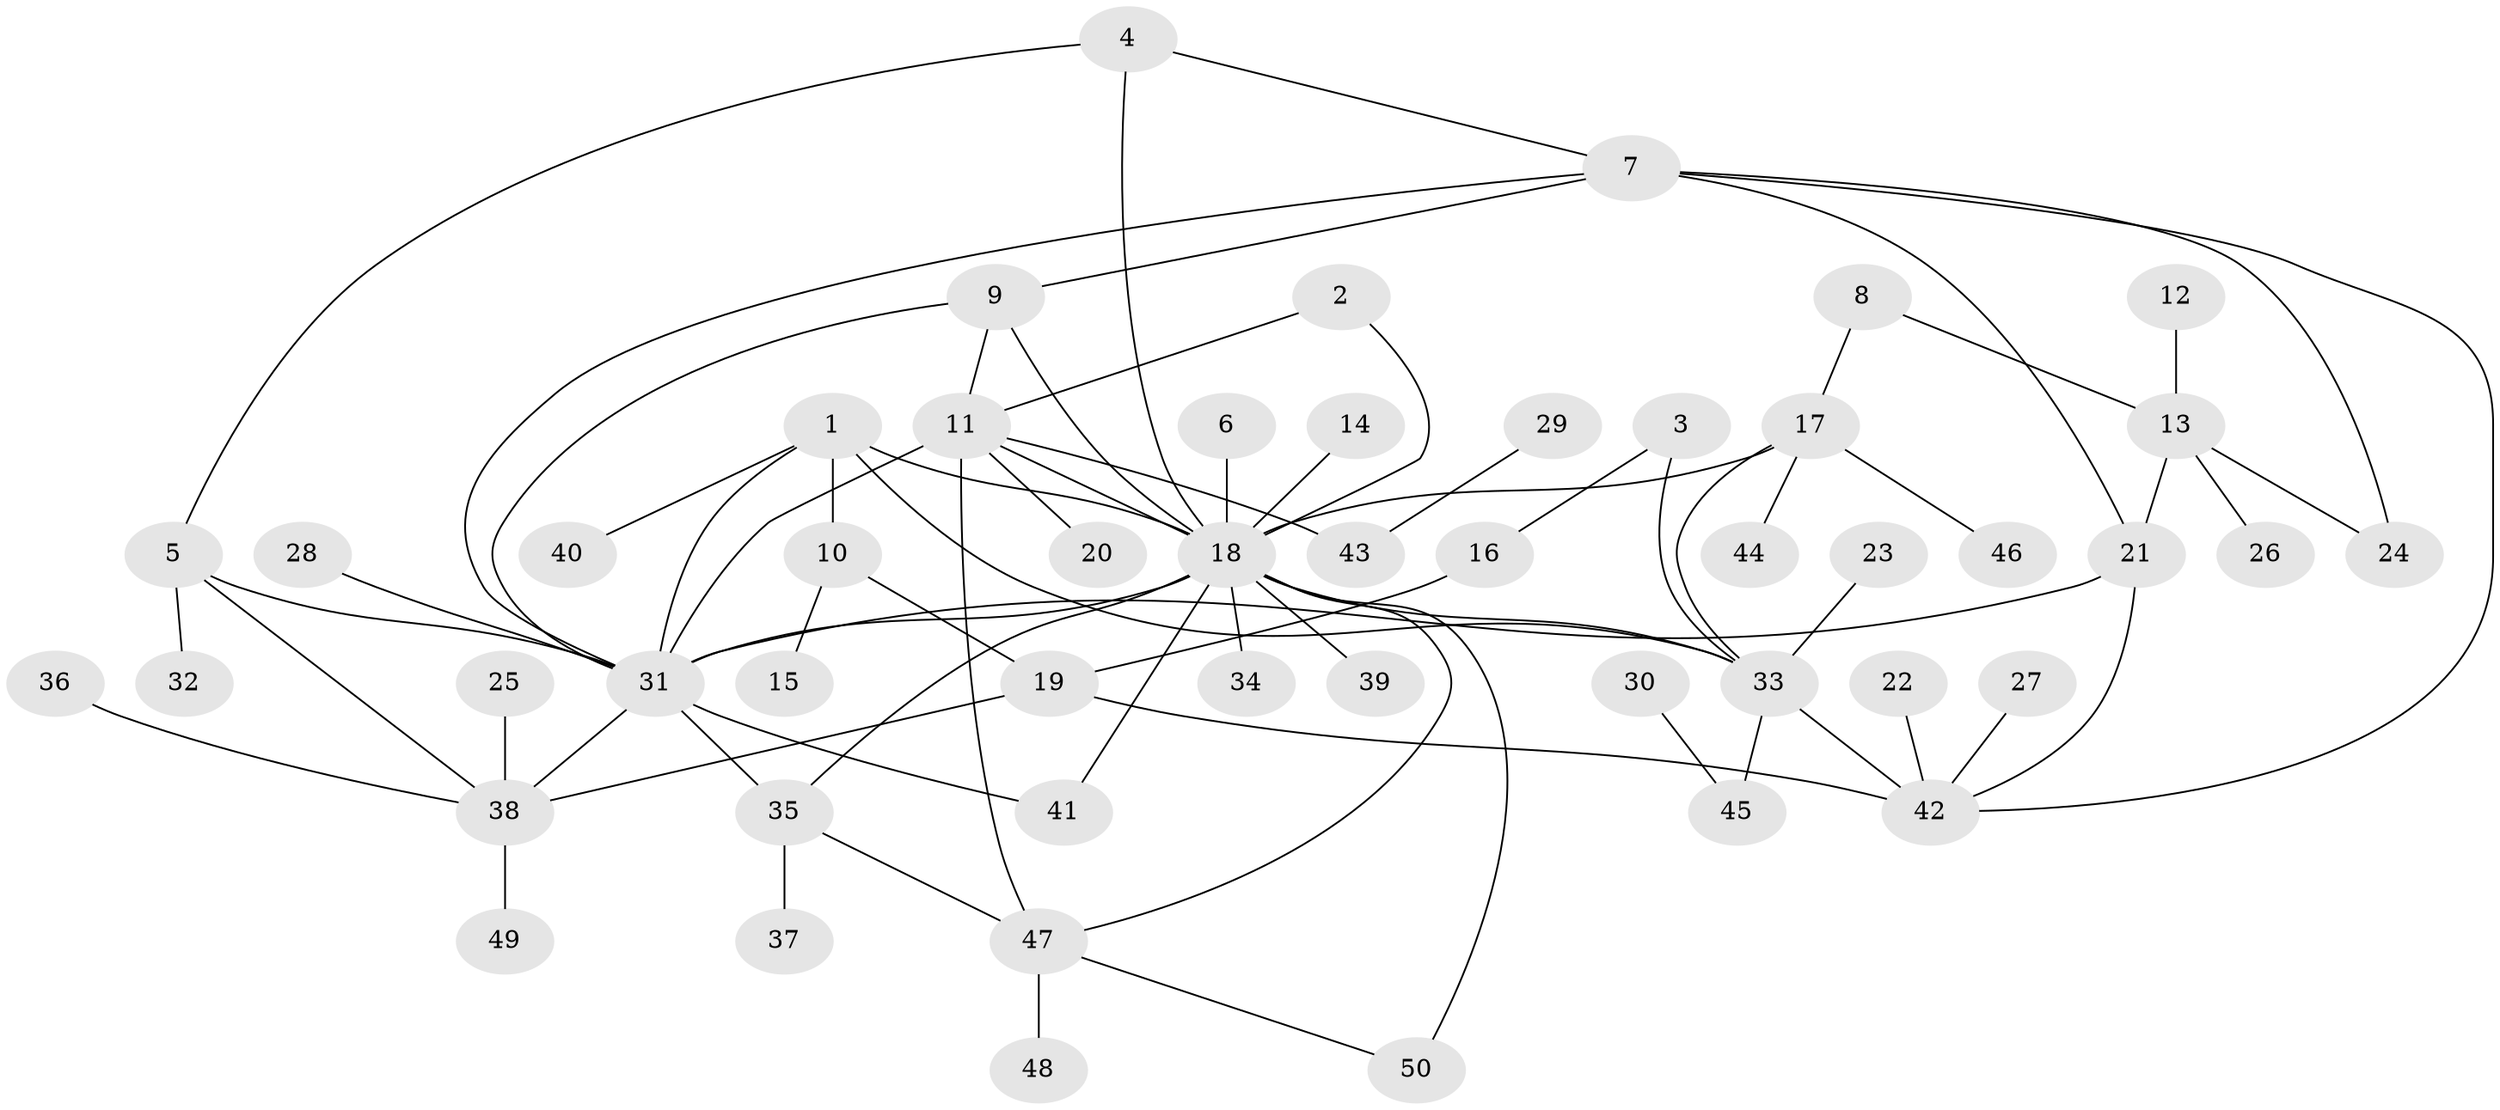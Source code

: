 // original degree distribution, {5: 0.07042253521126761, 3: 0.09859154929577464, 17: 0.014084507042253521, 16: 0.014084507042253521, 9: 0.028169014084507043, 2: 0.19718309859154928, 6: 0.056338028169014086, 1: 0.4647887323943662, 4: 0.056338028169014086}
// Generated by graph-tools (version 1.1) at 2025/36/03/04/25 23:36:43]
// undirected, 50 vertices, 73 edges
graph export_dot {
  node [color=gray90,style=filled];
  1;
  2;
  3;
  4;
  5;
  6;
  7;
  8;
  9;
  10;
  11;
  12;
  13;
  14;
  15;
  16;
  17;
  18;
  19;
  20;
  21;
  22;
  23;
  24;
  25;
  26;
  27;
  28;
  29;
  30;
  31;
  32;
  33;
  34;
  35;
  36;
  37;
  38;
  39;
  40;
  41;
  42;
  43;
  44;
  45;
  46;
  47;
  48;
  49;
  50;
  1 -- 10 [weight=1.0];
  1 -- 18 [weight=1.0];
  1 -- 31 [weight=1.0];
  1 -- 33 [weight=2.0];
  1 -- 40 [weight=1.0];
  2 -- 11 [weight=1.0];
  2 -- 18 [weight=1.0];
  3 -- 16 [weight=1.0];
  3 -- 33 [weight=1.0];
  4 -- 5 [weight=1.0];
  4 -- 7 [weight=1.0];
  4 -- 18 [weight=1.0];
  5 -- 31 [weight=1.0];
  5 -- 32 [weight=1.0];
  5 -- 38 [weight=1.0];
  6 -- 18 [weight=1.0];
  7 -- 9 [weight=1.0];
  7 -- 21 [weight=1.0];
  7 -- 24 [weight=1.0];
  7 -- 31 [weight=1.0];
  7 -- 42 [weight=1.0];
  8 -- 13 [weight=1.0];
  8 -- 17 [weight=1.0];
  9 -- 11 [weight=1.0];
  9 -- 18 [weight=1.0];
  9 -- 31 [weight=1.0];
  10 -- 15 [weight=1.0];
  10 -- 19 [weight=1.0];
  11 -- 18 [weight=1.0];
  11 -- 20 [weight=1.0];
  11 -- 31 [weight=1.0];
  11 -- 43 [weight=1.0];
  11 -- 47 [weight=1.0];
  12 -- 13 [weight=1.0];
  13 -- 21 [weight=1.0];
  13 -- 24 [weight=1.0];
  13 -- 26 [weight=1.0];
  14 -- 18 [weight=1.0];
  16 -- 19 [weight=1.0];
  17 -- 18 [weight=1.0];
  17 -- 33 [weight=1.0];
  17 -- 44 [weight=1.0];
  17 -- 46 [weight=1.0];
  18 -- 31 [weight=1.0];
  18 -- 33 [weight=1.0];
  18 -- 34 [weight=1.0];
  18 -- 35 [weight=1.0];
  18 -- 39 [weight=1.0];
  18 -- 41 [weight=1.0];
  18 -- 47 [weight=1.0];
  18 -- 50 [weight=1.0];
  19 -- 38 [weight=1.0];
  19 -- 42 [weight=1.0];
  21 -- 31 [weight=2.0];
  21 -- 42 [weight=1.0];
  22 -- 42 [weight=1.0];
  23 -- 33 [weight=1.0];
  25 -- 38 [weight=1.0];
  27 -- 42 [weight=1.0];
  28 -- 31 [weight=1.0];
  29 -- 43 [weight=1.0];
  30 -- 45 [weight=1.0];
  31 -- 35 [weight=1.0];
  31 -- 38 [weight=1.0];
  31 -- 41 [weight=1.0];
  33 -- 42 [weight=1.0];
  33 -- 45 [weight=1.0];
  35 -- 37 [weight=1.0];
  35 -- 47 [weight=1.0];
  36 -- 38 [weight=1.0];
  38 -- 49 [weight=1.0];
  47 -- 48 [weight=1.0];
  47 -- 50 [weight=1.0];
}

